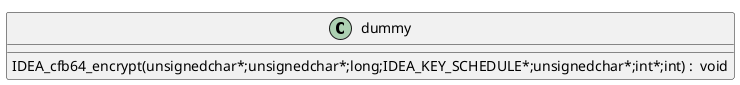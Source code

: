 @startuml
!pragma layout smetana
class dummy {
IDEA_cfb64_encrypt(unsignedchar*;unsignedchar*;long;IDEA_KEY_SCHEDULE*;unsignedchar*;int*;int) :  void  [[[./../../.././qc/crypto/idea/i_cfb64.c.html#82]]]
} 
@enduml
